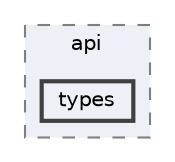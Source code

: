digraph "/home/jam/Research/IRES-2025/dev/src/llm-scripts/testing/hypothesis-testing/hyp-env/lib/python3.12/site-packages/pandas/api/types"
{
 // LATEX_PDF_SIZE
  bgcolor="transparent";
  edge [fontname=Helvetica,fontsize=10,labelfontname=Helvetica,labelfontsize=10];
  node [fontname=Helvetica,fontsize=10,shape=box,height=0.2,width=0.4];
  compound=true
  subgraph clusterdir_b5fee4de47b69cb98395065f0ad689d5 {
    graph [ bgcolor="#edf0f7", pencolor="grey50", label="api", fontname=Helvetica,fontsize=10 style="filled,dashed", URL="dir_b5fee4de47b69cb98395065f0ad689d5.html",tooltip=""]
  dir_70321341fc6f25e80ab0c68b6057b953 [label="types", fillcolor="#edf0f7", color="grey25", style="filled,bold", URL="dir_70321341fc6f25e80ab0c68b6057b953.html",tooltip=""];
  }
}
